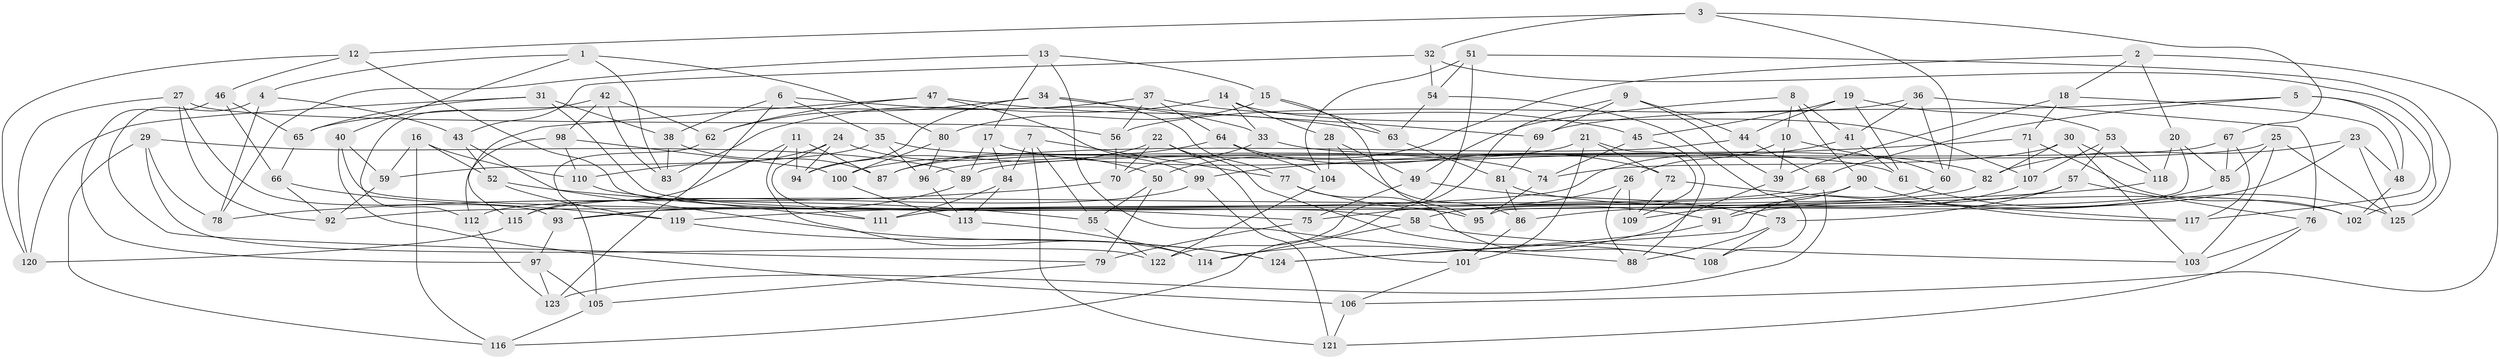 // Generated by graph-tools (version 1.1) at 2025/56/03/09/25 04:56:54]
// undirected, 125 vertices, 250 edges
graph export_dot {
graph [start="1"]
  node [color=gray90,style=filled];
  1;
  2;
  3;
  4;
  5;
  6;
  7;
  8;
  9;
  10;
  11;
  12;
  13;
  14;
  15;
  16;
  17;
  18;
  19;
  20;
  21;
  22;
  23;
  24;
  25;
  26;
  27;
  28;
  29;
  30;
  31;
  32;
  33;
  34;
  35;
  36;
  37;
  38;
  39;
  40;
  41;
  42;
  43;
  44;
  45;
  46;
  47;
  48;
  49;
  50;
  51;
  52;
  53;
  54;
  55;
  56;
  57;
  58;
  59;
  60;
  61;
  62;
  63;
  64;
  65;
  66;
  67;
  68;
  69;
  70;
  71;
  72;
  73;
  74;
  75;
  76;
  77;
  78;
  79;
  80;
  81;
  82;
  83;
  84;
  85;
  86;
  87;
  88;
  89;
  90;
  91;
  92;
  93;
  94;
  95;
  96;
  97;
  98;
  99;
  100;
  101;
  102;
  103;
  104;
  105;
  106;
  107;
  108;
  109;
  110;
  111;
  112;
  113;
  114;
  115;
  116;
  117;
  118;
  119;
  120;
  121;
  122;
  123;
  124;
  125;
  1 -- 80;
  1 -- 4;
  1 -- 40;
  1 -- 83;
  2 -- 50;
  2 -- 18;
  2 -- 20;
  2 -- 106;
  3 -- 12;
  3 -- 67;
  3 -- 60;
  3 -- 32;
  4 -- 79;
  4 -- 78;
  4 -- 43;
  5 -- 48;
  5 -- 68;
  5 -- 117;
  5 -- 69;
  6 -- 35;
  6 -- 33;
  6 -- 123;
  6 -- 38;
  7 -- 121;
  7 -- 84;
  7 -- 77;
  7 -- 55;
  8 -- 49;
  8 -- 10;
  8 -- 41;
  8 -- 90;
  9 -- 69;
  9 -- 116;
  9 -- 39;
  9 -- 44;
  10 -- 39;
  10 -- 26;
  10 -- 60;
  11 -- 87;
  11 -- 115;
  11 -- 114;
  11 -- 94;
  12 -- 58;
  12 -- 120;
  12 -- 46;
  13 -- 78;
  13 -- 15;
  13 -- 17;
  13 -- 88;
  14 -- 107;
  14 -- 33;
  14 -- 28;
  14 -- 83;
  15 -- 63;
  15 -- 95;
  15 -- 80;
  16 -- 59;
  16 -- 116;
  16 -- 110;
  16 -- 52;
  17 -- 84;
  17 -- 82;
  17 -- 89;
  18 -- 39;
  18 -- 71;
  18 -- 48;
  19 -- 53;
  19 -- 44;
  19 -- 61;
  19 -- 45;
  20 -- 95;
  20 -- 85;
  20 -- 118;
  21 -- 109;
  21 -- 101;
  21 -- 100;
  21 -- 72;
  22 -- 101;
  22 -- 108;
  22 -- 94;
  22 -- 70;
  23 -- 125;
  23 -- 86;
  23 -- 48;
  23 -- 82;
  24 -- 94;
  24 -- 110;
  24 -- 111;
  24 -- 50;
  25 -- 125;
  25 -- 103;
  25 -- 85;
  25 -- 89;
  26 -- 88;
  26 -- 109;
  26 -- 75;
  27 -- 56;
  27 -- 120;
  27 -- 92;
  27 -- 93;
  28 -- 86;
  28 -- 104;
  28 -- 49;
  29 -- 78;
  29 -- 116;
  29 -- 122;
  29 -- 89;
  30 -- 74;
  30 -- 82;
  30 -- 118;
  30 -- 103;
  31 -- 120;
  31 -- 65;
  31 -- 38;
  31 -- 95;
  32 -- 102;
  32 -- 43;
  32 -- 54;
  33 -- 70;
  33 -- 61;
  34 -- 94;
  34 -- 77;
  34 -- 69;
  34 -- 62;
  35 -- 96;
  35 -- 74;
  35 -- 59;
  36 -- 41;
  36 -- 56;
  36 -- 60;
  36 -- 76;
  37 -- 64;
  37 -- 45;
  37 -- 56;
  37 -- 65;
  38 -- 87;
  38 -- 83;
  39 -- 114;
  40 -- 59;
  40 -- 75;
  40 -- 106;
  41 -- 61;
  41 -- 92;
  42 -- 83;
  42 -- 98;
  42 -- 62;
  42 -- 112;
  43 -- 124;
  43 -- 52;
  44 -- 68;
  44 -- 87;
  45 -- 74;
  45 -- 88;
  46 -- 66;
  46 -- 65;
  46 -- 97;
  47 -- 63;
  47 -- 99;
  47 -- 115;
  47 -- 62;
  48 -- 102;
  49 -- 73;
  49 -- 75;
  50 -- 79;
  50 -- 55;
  51 -- 54;
  51 -- 104;
  51 -- 122;
  51 -- 125;
  52 -- 55;
  52 -- 119;
  53 -- 57;
  53 -- 118;
  53 -- 107;
  54 -- 63;
  54 -- 108;
  55 -- 122;
  56 -- 70;
  57 -- 58;
  57 -- 73;
  57 -- 76;
  58 -- 114;
  58 -- 103;
  59 -- 92;
  60 -- 124;
  61 -- 125;
  62 -- 105;
  63 -- 81;
  64 -- 87;
  64 -- 72;
  64 -- 104;
  65 -- 66;
  66 -- 119;
  66 -- 92;
  67 -- 117;
  67 -- 85;
  67 -- 96;
  68 -- 123;
  68 -- 112;
  69 -- 81;
  70 -- 78;
  71 -- 107;
  71 -- 99;
  71 -- 102;
  72 -- 109;
  72 -- 117;
  73 -- 88;
  73 -- 108;
  74 -- 95;
  75 -- 79;
  76 -- 103;
  76 -- 121;
  77 -- 91;
  77 -- 108;
  79 -- 105;
  80 -- 100;
  80 -- 96;
  81 -- 86;
  81 -- 102;
  82 -- 93;
  84 -- 113;
  84 -- 111;
  85 -- 91;
  86 -- 101;
  89 -- 93;
  90 -- 111;
  90 -- 117;
  90 -- 91;
  91 -- 124;
  93 -- 97;
  96 -- 113;
  97 -- 105;
  97 -- 123;
  98 -- 110;
  98 -- 100;
  98 -- 112;
  99 -- 121;
  99 -- 115;
  100 -- 113;
  101 -- 106;
  104 -- 122;
  105 -- 116;
  106 -- 121;
  107 -- 109;
  110 -- 111;
  112 -- 123;
  113 -- 114;
  115 -- 120;
  118 -- 119;
  119 -- 124;
}
